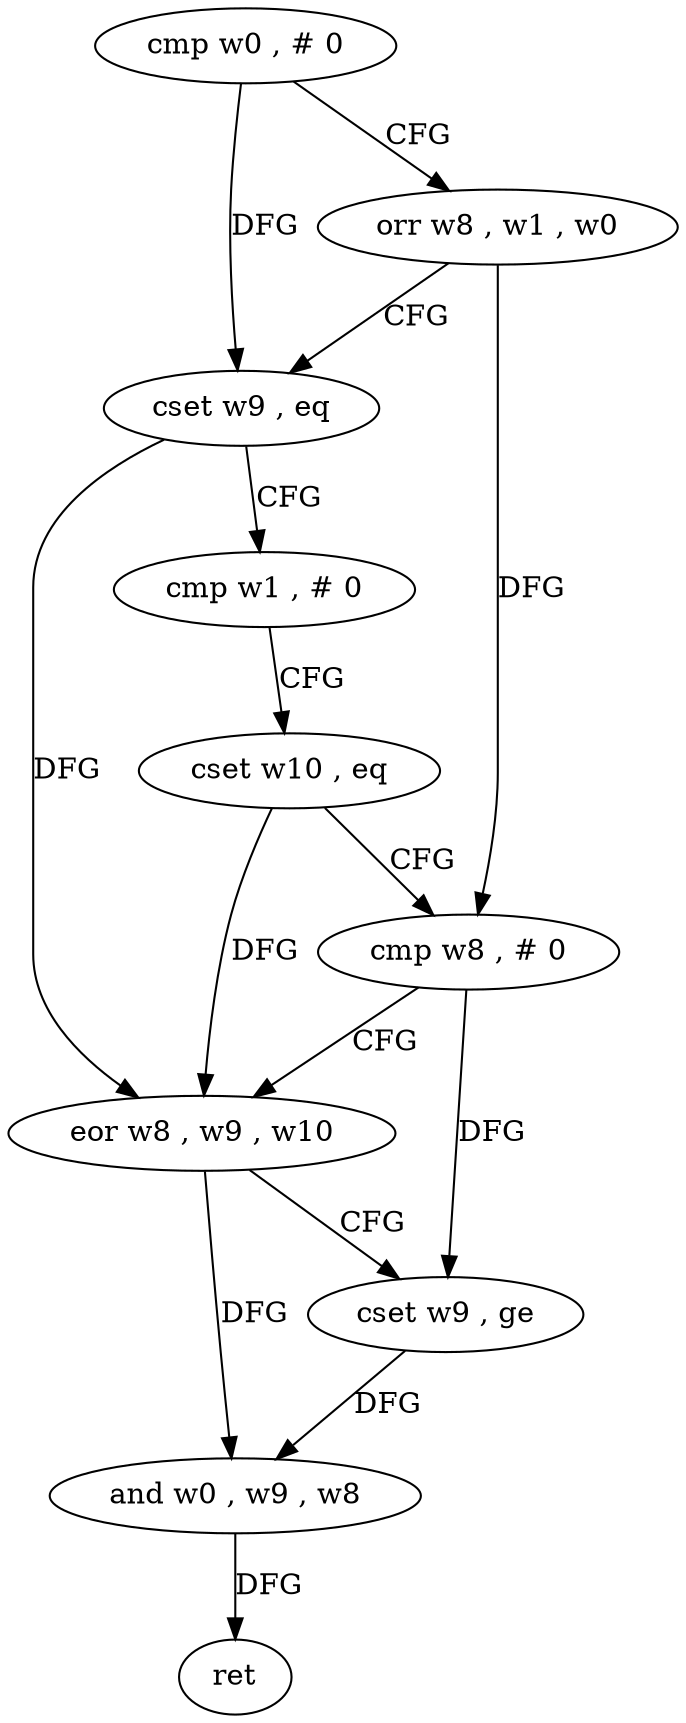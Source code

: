 digraph "func" {
"4284636" [label = "cmp w0 , # 0" ]
"4284640" [label = "orr w8 , w1 , w0" ]
"4284644" [label = "cset w9 , eq" ]
"4284648" [label = "cmp w1 , # 0" ]
"4284652" [label = "cset w10 , eq" ]
"4284656" [label = "cmp w8 , # 0" ]
"4284660" [label = "eor w8 , w9 , w10" ]
"4284664" [label = "cset w9 , ge" ]
"4284668" [label = "and w0 , w9 , w8" ]
"4284672" [label = "ret" ]
"4284636" -> "4284640" [ label = "CFG" ]
"4284636" -> "4284644" [ label = "DFG" ]
"4284640" -> "4284644" [ label = "CFG" ]
"4284640" -> "4284656" [ label = "DFG" ]
"4284644" -> "4284648" [ label = "CFG" ]
"4284644" -> "4284660" [ label = "DFG" ]
"4284648" -> "4284652" [ label = "CFG" ]
"4284652" -> "4284656" [ label = "CFG" ]
"4284652" -> "4284660" [ label = "DFG" ]
"4284656" -> "4284660" [ label = "CFG" ]
"4284656" -> "4284664" [ label = "DFG" ]
"4284660" -> "4284664" [ label = "CFG" ]
"4284660" -> "4284668" [ label = "DFG" ]
"4284664" -> "4284668" [ label = "DFG" ]
"4284668" -> "4284672" [ label = "DFG" ]
}
